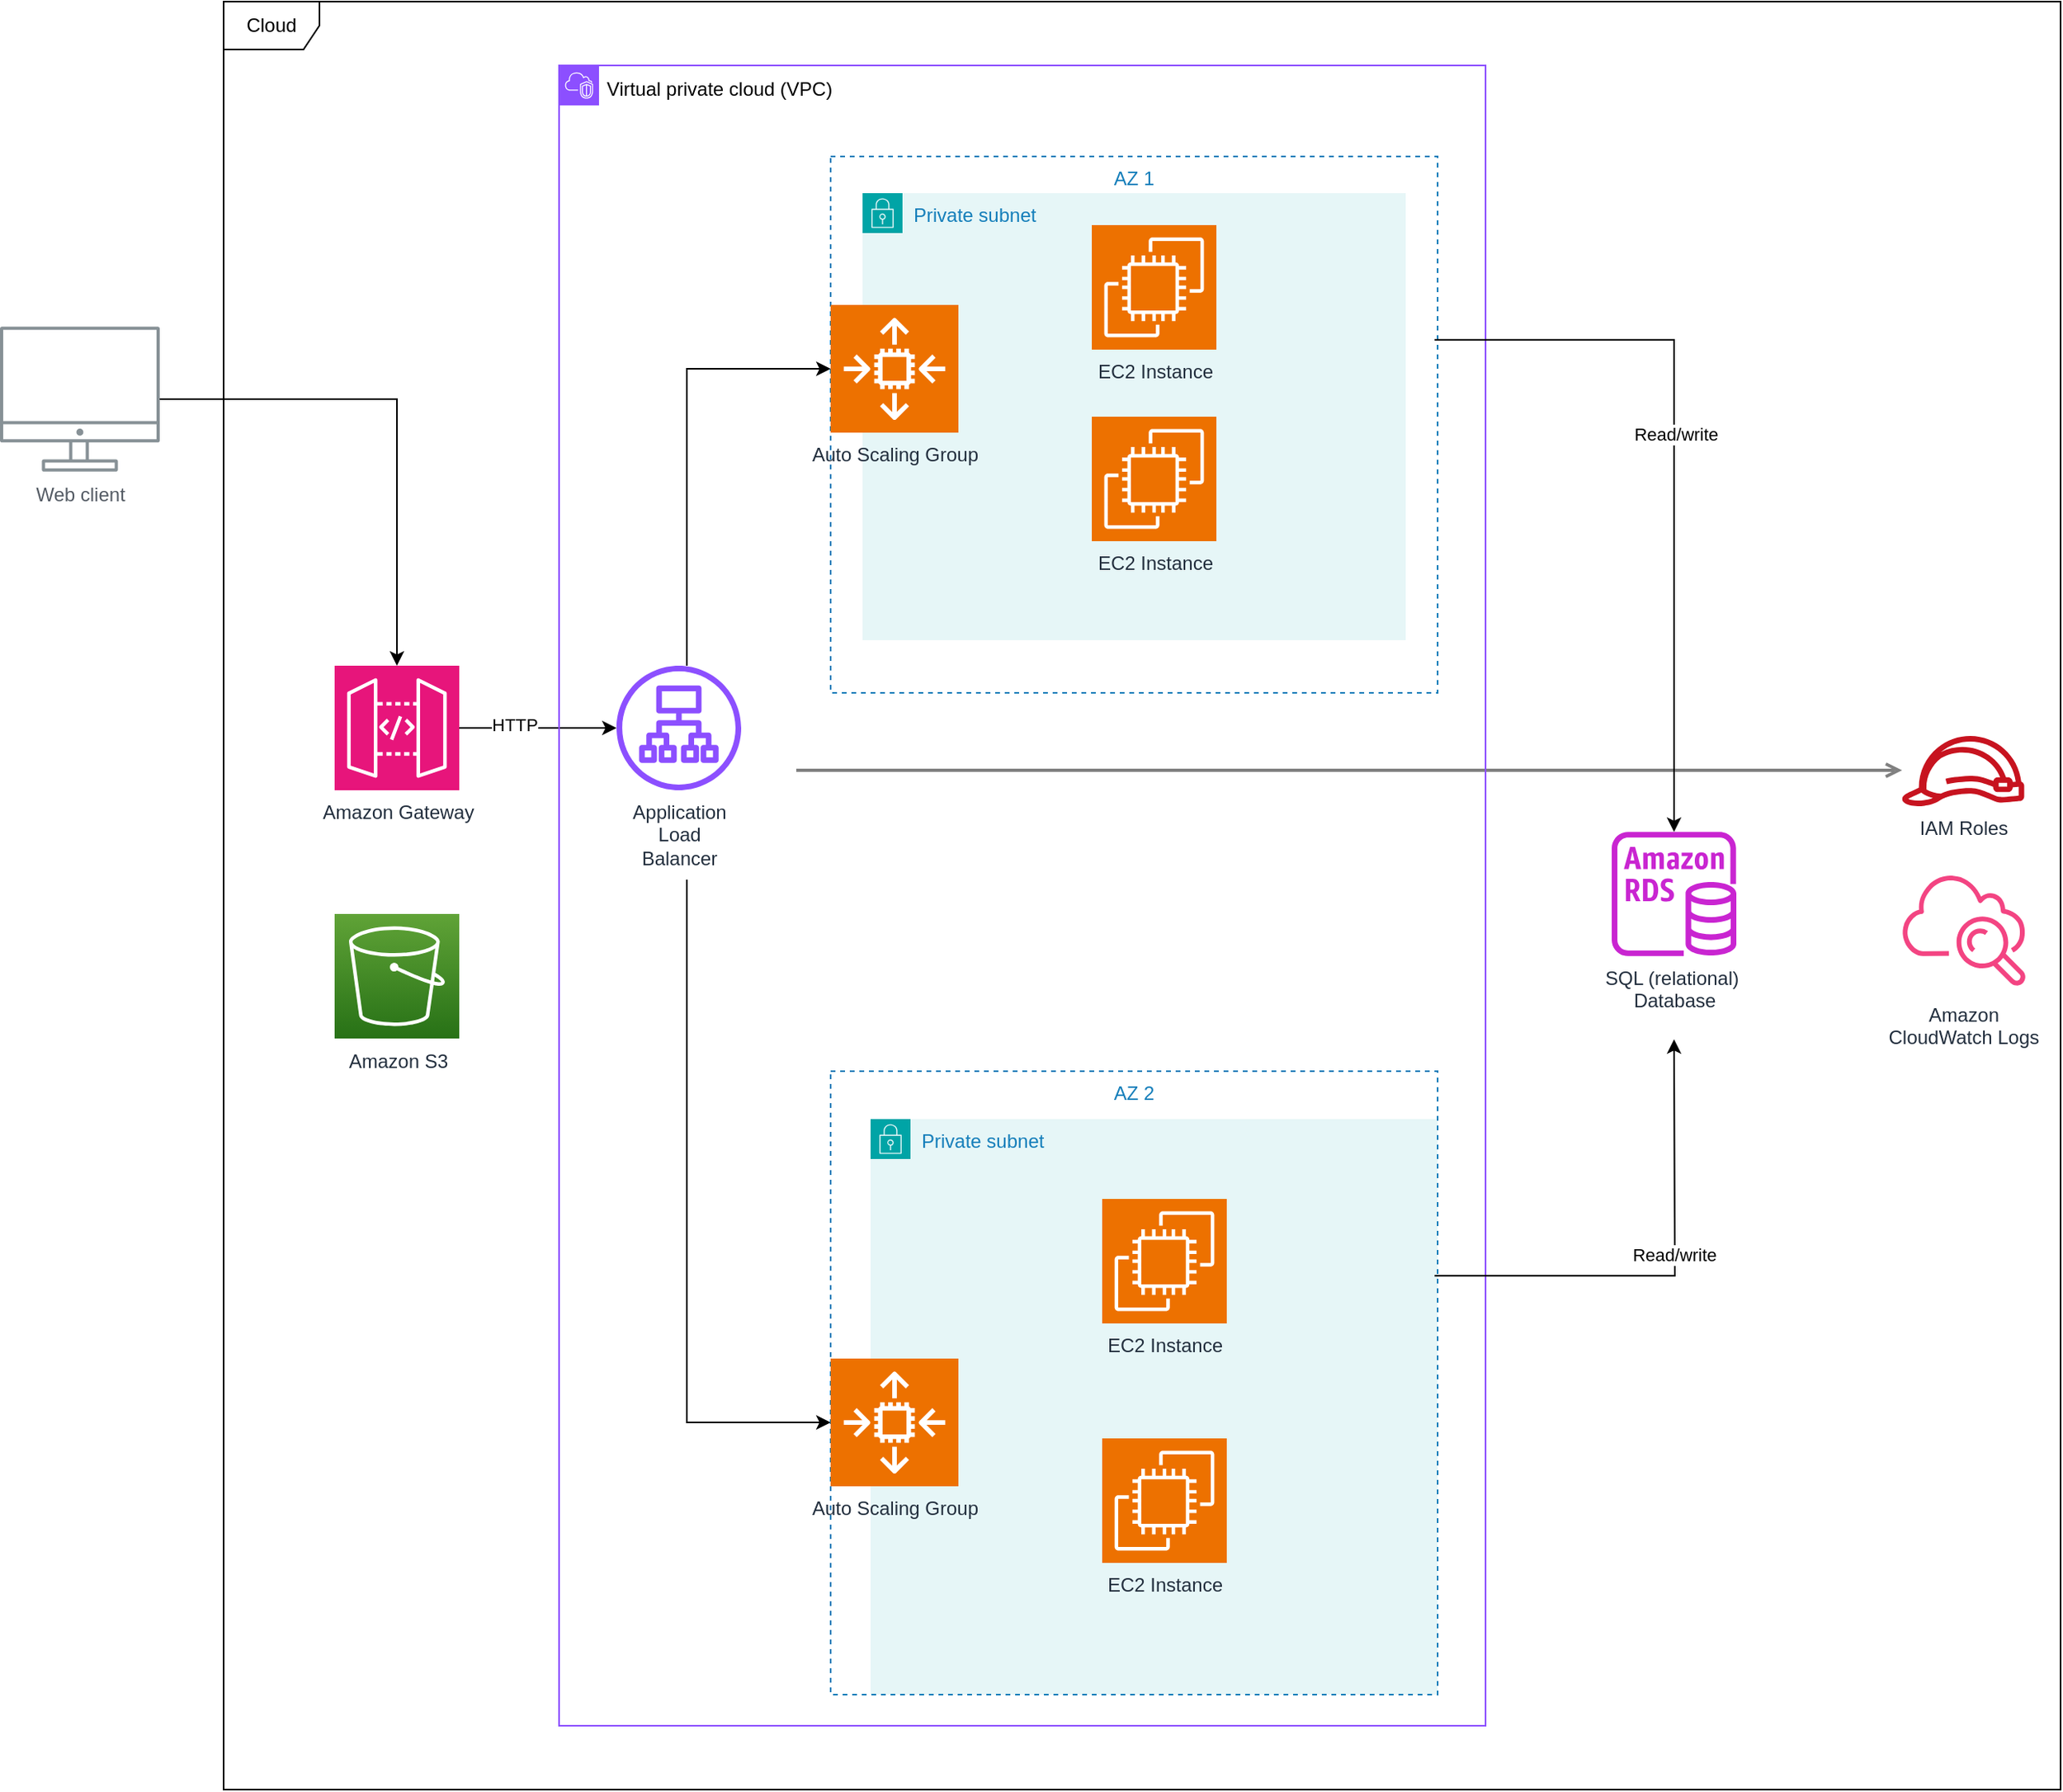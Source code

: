<mxfile version="26.2.4">
  <diagram id="Ht1M8jgEwFfnCIfOTk4-" name="Page-1">
    <mxGraphModel dx="948" dy="1559" grid="1" gridSize="10" guides="1" tooltips="1" connect="1" arrows="1" fold="1" page="1" pageScale="1" pageWidth="1169" pageHeight="827" math="0" shadow="0">
      <root>
        <mxCell id="0" />
        <mxCell id="1" parent="0" />
        <mxCell id="kDhm5F_IAfh_UompYrQ_-14" value="AZ 1" style="fillColor=none;strokeColor=#147EBA;dashed=1;verticalAlign=top;fontStyle=0;fontColor=#147EBA;whiteSpace=wrap;html=1;" parent="1" vertex="1">
          <mxGeometry x="680" y="17" width="380" height="336" as="geometry" />
        </mxCell>
        <mxCell id="UEzPUAAOIrF-is8g5C7q-135" style="edgeStyle=orthogonalEdgeStyle;rounded=0;orthogonalLoop=1;jettySize=auto;html=1;startArrow=none;startFill=0;endArrow=open;endFill=0;strokeWidth=2;strokeColor=#808080;" parent="1" target="UEzPUAAOIrF-is8g5C7q-122" edge="1">
          <mxGeometry relative="1" as="geometry">
            <Array as="points">
              <mxPoint x="1230" y="402" />
            </Array>
            <mxPoint x="658.499" y="401.5" as="sourcePoint" />
          </mxGeometry>
        </mxCell>
        <mxCell id="kDhm5F_IAfh_UompYrQ_-10" style="edgeStyle=orthogonalEdgeStyle;rounded=0;orthogonalLoop=1;jettySize=auto;html=1;" parent="1" source="UEzPUAAOIrF-is8g5C7q-109" target="kDhm5F_IAfh_UompYrQ_-2" edge="1">
          <mxGeometry relative="1" as="geometry" />
        </mxCell>
        <mxCell id="UEzPUAAOIrF-is8g5C7q-109" value="Web client" style="outlineConnect=0;gradientColor=none;fontColor=#545B64;strokeColor=none;fillColor=#879196;dashed=0;verticalLabelPosition=bottom;verticalAlign=top;align=center;html=1;fontSize=12;fontStyle=0;aspect=fixed;shape=mxgraph.aws4.illustration_desktop;pointerEvents=1;labelBackgroundColor=#ffffff;" parent="1" vertex="1">
          <mxGeometry x="160" y="123.5" width="100" height="91" as="geometry" />
        </mxCell>
        <mxCell id="UEzPUAAOIrF-is8g5C7q-116" value="Amazon S3" style="outlineConnect=0;fontColor=#232F3E;gradientColor=#60A337;gradientDirection=north;fillColor=#277116;strokeColor=#ffffff;dashed=0;verticalLabelPosition=bottom;verticalAlign=top;align=center;html=1;fontSize=12;fontStyle=0;aspect=fixed;shape=mxgraph.aws4.resourceIcon;resIcon=mxgraph.aws4.s3;labelBackgroundColor=#ffffff;" parent="1" vertex="1">
          <mxGeometry x="369.5" y="491.5" width="78" height="78" as="geometry" />
        </mxCell>
        <mxCell id="UEzPUAAOIrF-is8g5C7q-122" value="IAM Roles" style="outlineConnect=0;fontColor=#232F3E;gradientColor=none;fillColor=#C7131F;strokeColor=none;dashed=0;verticalLabelPosition=bottom;verticalAlign=top;align=center;html=1;fontSize=12;fontStyle=0;aspect=fixed;pointerEvents=1;shape=mxgraph.aws4.role;labelBackgroundColor=#ffffff;" parent="1" vertex="1">
          <mxGeometry x="1350.0" y="380" width="78" height="44" as="geometry" />
        </mxCell>
        <mxCell id="UEzPUAAOIrF-is8g5C7q-123" value="Amazon&lt;br&gt;CloudWatch Logs&lt;br&gt;" style="outlineConnect=0;fontColor=#232F3E;gradientColor=none;gradientDirection=north;fillColor=#F34482;strokeColor=none;dashed=0;verticalLabelPosition=bottom;verticalAlign=top;align=center;html=1;fontSize=12;fontStyle=0;aspect=fixed;shape=mxgraph.aws4.cloudwatch;labelBackgroundColor=#ffffff;" parent="1" vertex="1">
          <mxGeometry x="1350.0" y="463" width="78" height="78" as="geometry" />
        </mxCell>
        <mxCell id="kDhm5F_IAfh_UompYrQ_-11" style="edgeStyle=orthogonalEdgeStyle;rounded=0;orthogonalLoop=1;jettySize=auto;html=1;" parent="1" source="kDhm5F_IAfh_UompYrQ_-2" target="kDhm5F_IAfh_UompYrQ_-5" edge="1">
          <mxGeometry relative="1" as="geometry" />
        </mxCell>
        <mxCell id="u08vJgaAmvAaUy4f1Lbe-10" value="HTTP" style="edgeLabel;html=1;align=center;verticalAlign=middle;resizable=0;points=[];" vertex="1" connectable="0" parent="kDhm5F_IAfh_UompYrQ_-11">
          <mxGeometry x="-0.32" y="2" relative="1" as="geometry">
            <mxPoint x="1" as="offset" />
          </mxGeometry>
        </mxCell>
        <mxCell id="kDhm5F_IAfh_UompYrQ_-2" value="Amazon Gateway" style="sketch=0;points=[[0,0,0],[0.25,0,0],[0.5,0,0],[0.75,0,0],[1,0,0],[0,1,0],[0.25,1,0],[0.5,1,0],[0.75,1,0],[1,1,0],[0,0.25,0],[0,0.5,0],[0,0.75,0],[1,0.25,0],[1,0.5,0],[1,0.75,0]];outlineConnect=0;fontColor=#232F3E;fillColor=#E7157B;strokeColor=#ffffff;dashed=0;verticalLabelPosition=bottom;verticalAlign=top;align=center;html=1;fontSize=12;fontStyle=0;aspect=fixed;shape=mxgraph.aws4.resourceIcon;resIcon=mxgraph.aws4.api_gateway;" parent="1" vertex="1">
          <mxGeometry x="369.5" y="336" width="78" height="78" as="geometry" />
        </mxCell>
        <mxCell id="kDhm5F_IAfh_UompYrQ_-3" value="" style="points=[[0,0],[0.25,0],[0.5,0],[0.75,0],[1,0],[1,0.25],[1,0.5],[1,0.75],[1,1],[0.75,1],[0.5,1],[0.25,1],[0,1],[0,0.75],[0,0.5],[0,0.25]];outlineConnect=0;gradientColor=none;html=1;whiteSpace=wrap;fontSize=12;fontStyle=0;container=1;pointerEvents=0;collapsible=0;recursiveResize=0;shape=mxgraph.aws4.group;grIcon=mxgraph.aws4.group_vpc2;strokeColor=#8C4FFF;fillColor=none;verticalAlign=top;align=left;spacingLeft=30;fontColor=#AAB7B8;dashed=0;" parent="1" vertex="1">
          <mxGeometry x="510" y="-40" width="580" height="1040" as="geometry" />
        </mxCell>
        <mxCell id="kDhm5F_IAfh_UompYrQ_-4" value="Virtual private cloud (VPC)" style="text;html=1;align=center;verticalAlign=middle;resizable=0;points=[];autosize=1;strokeColor=none;fillColor=none;" parent="kDhm5F_IAfh_UompYrQ_-3" vertex="1">
          <mxGeometry x="20" width="160" height="30" as="geometry" />
        </mxCell>
        <mxCell id="kDhm5F_IAfh_UompYrQ_-5" value="Application &lt;br&gt;Load &lt;br&gt;Balancer" style="sketch=0;outlineConnect=0;fontColor=#232F3E;gradientColor=none;fillColor=#8C4FFF;strokeColor=none;dashed=0;verticalLabelPosition=bottom;verticalAlign=top;align=center;html=1;fontSize=12;fontStyle=0;aspect=fixed;pointerEvents=1;shape=mxgraph.aws4.application_load_balancer;" parent="kDhm5F_IAfh_UompYrQ_-3" vertex="1">
          <mxGeometry x="36" y="376" width="78" height="78" as="geometry" />
        </mxCell>
        <mxCell id="kDhm5F_IAfh_UompYrQ_-9" value="Cloud" style="shape=umlFrame;whiteSpace=wrap;html=1;pointerEvents=0;" parent="1" vertex="1">
          <mxGeometry x="300" y="-80" width="1150" height="1120" as="geometry" />
        </mxCell>
        <mxCell id="kDhm5F_IAfh_UompYrQ_-16" value="Private subnet" style="points=[[0,0],[0.25,0],[0.5,0],[0.75,0],[1,0],[1,0.25],[1,0.5],[1,0.75],[1,1],[0.75,1],[0.5,1],[0.25,1],[0,1],[0,0.75],[0,0.5],[0,0.25]];outlineConnect=0;gradientColor=none;html=1;whiteSpace=wrap;fontSize=12;fontStyle=0;container=1;pointerEvents=0;collapsible=0;recursiveResize=0;shape=mxgraph.aws4.group;grIcon=mxgraph.aws4.group_security_group;grStroke=0;strokeColor=#00A4A6;fillColor=#E6F6F7;verticalAlign=top;align=left;spacingLeft=30;fontColor=#147EBA;dashed=0;" parent="1" vertex="1">
          <mxGeometry x="700" y="40" width="340" height="280" as="geometry" />
        </mxCell>
        <mxCell id="u08vJgaAmvAaUy4f1Lbe-3" value="EC2 Instance" style="sketch=0;points=[[0,0,0],[0.25,0,0],[0.5,0,0],[0.75,0,0],[1,0,0],[0,1,0],[0.25,1,0],[0.5,1,0],[0.75,1,0],[1,1,0],[0,0.25,0],[0,0.5,0],[0,0.75,0],[1,0.25,0],[1,0.5,0],[1,0.75,0]];outlineConnect=0;fontColor=#232F3E;fillColor=#ED7100;strokeColor=#ffffff;dashed=0;verticalLabelPosition=bottom;verticalAlign=top;align=center;html=1;fontSize=12;fontStyle=0;aspect=fixed;shape=mxgraph.aws4.resourceIcon;resIcon=mxgraph.aws4.ec2;" vertex="1" parent="kDhm5F_IAfh_UompYrQ_-16">
          <mxGeometry x="143.5" y="140" width="78" height="78" as="geometry" />
        </mxCell>
        <mxCell id="kDhm5F_IAfh_UompYrQ_-20" value="EC2 Instance" style="sketch=0;points=[[0,0,0],[0.25,0,0],[0.5,0,0],[0.75,0,0],[1,0,0],[0,1,0],[0.25,1,0],[0.5,1,0],[0.75,1,0],[1,1,0],[0,0.25,0],[0,0.5,0],[0,0.75,0],[1,0.25,0],[1,0.5,0],[1,0.75,0]];outlineConnect=0;fontColor=#232F3E;fillColor=#ED7100;strokeColor=#ffffff;dashed=0;verticalLabelPosition=bottom;verticalAlign=top;align=center;html=1;fontSize=12;fontStyle=0;aspect=fixed;shape=mxgraph.aws4.resourceIcon;resIcon=mxgraph.aws4.ec2;" parent="kDhm5F_IAfh_UompYrQ_-16" vertex="1">
          <mxGeometry x="143.5" y="20" width="78" height="78" as="geometry" />
        </mxCell>
        <mxCell id="kDhm5F_IAfh_UompYrQ_-17" value="Private subnet" style="points=[[0,0],[0.25,0],[0.5,0],[0.75,0],[1,0],[1,0.25],[1,0.5],[1,0.75],[1,1],[0.75,1],[0.5,1],[0.25,1],[0,1],[0,0.75],[0,0.5],[0,0.25]];outlineConnect=0;gradientColor=none;html=1;whiteSpace=wrap;fontSize=12;fontStyle=0;container=1;pointerEvents=0;collapsible=0;recursiveResize=0;shape=mxgraph.aws4.group;grIcon=mxgraph.aws4.group_security_group;grStroke=0;strokeColor=#00A4A6;fillColor=#E6F6F7;verticalAlign=top;align=left;spacingLeft=30;fontColor=#147EBA;dashed=0;" parent="1" vertex="1">
          <mxGeometry x="705" y="620" width="355" height="360.5" as="geometry" />
        </mxCell>
        <mxCell id="kDhm5F_IAfh_UompYrQ_-15" value="AZ 2" style="fillColor=none;strokeColor=#147EBA;dashed=1;verticalAlign=top;fontStyle=0;fontColor=#147EBA;whiteSpace=wrap;html=1;" parent="kDhm5F_IAfh_UompYrQ_-17" vertex="1">
          <mxGeometry x="-25" y="-30" width="380" height="390.5" as="geometry" />
        </mxCell>
        <mxCell id="kDhm5F_IAfh_UompYrQ_-21" value="EC2 Instance" style="sketch=0;points=[[0,0,0],[0.25,0,0],[0.5,0,0],[0.75,0,0],[1,0,0],[0,1,0],[0.25,1,0],[0.5,1,0],[0.75,1,0],[1,1,0],[0,0.25,0],[0,0.5,0],[0,0.75,0],[1,0.25,0],[1,0.5,0],[1,0.75,0]];outlineConnect=0;fontColor=#232F3E;fillColor=#ED7100;strokeColor=#ffffff;dashed=0;verticalLabelPosition=bottom;verticalAlign=top;align=center;html=1;fontSize=12;fontStyle=0;aspect=fixed;shape=mxgraph.aws4.resourceIcon;resIcon=mxgraph.aws4.ec2;" parent="kDhm5F_IAfh_UompYrQ_-17" vertex="1">
          <mxGeometry x="145" y="50" width="78" height="78" as="geometry" />
        </mxCell>
        <mxCell id="u08vJgaAmvAaUy4f1Lbe-6" value="Auto Scaling Group" style="sketch=0;points=[[0,0,0],[0.25,0,0],[0.5,0,0],[0.75,0,0],[1,0,0],[0,1,0],[0.25,1,0],[0.5,1,0],[0.75,1,0],[1,1,0],[0,0.25,0],[0,0.5,0],[0,0.75,0],[1,0.25,0],[1,0.5,0],[1,0.75,0]];outlineConnect=0;fontColor=#232F3E;fillColor=#ED7100;strokeColor=#ffffff;dashed=0;verticalLabelPosition=bottom;verticalAlign=top;align=center;html=1;fontSize=12;fontStyle=0;aspect=fixed;shape=mxgraph.aws4.resourceIcon;resIcon=mxgraph.aws4.auto_scaling2;" vertex="1" parent="kDhm5F_IAfh_UompYrQ_-17">
          <mxGeometry x="-25" y="150" width="80" height="80" as="geometry" />
        </mxCell>
        <mxCell id="u08vJgaAmvAaUy4f1Lbe-8" value="EC2 Instance" style="sketch=0;points=[[0,0,0],[0.25,0,0],[0.5,0,0],[0.75,0,0],[1,0,0],[0,1,0],[0.25,1,0],[0.5,1,0],[0.75,1,0],[1,1,0],[0,0.25,0],[0,0.5,0],[0,0.75,0],[1,0.25,0],[1,0.5,0],[1,0.75,0]];outlineConnect=0;fontColor=#232F3E;fillColor=#ED7100;strokeColor=#ffffff;dashed=0;verticalLabelPosition=bottom;verticalAlign=top;align=center;html=1;fontSize=12;fontStyle=0;aspect=fixed;shape=mxgraph.aws4.resourceIcon;resIcon=mxgraph.aws4.ec2;" vertex="1" parent="kDhm5F_IAfh_UompYrQ_-17">
          <mxGeometry x="145" y="200" width="78" height="78" as="geometry" />
        </mxCell>
        <mxCell id="MXB7GD_yDcB5z2myqqjR-4" style="edgeStyle=orthogonalEdgeStyle;rounded=0;orthogonalLoop=1;jettySize=auto;html=1;exitX=0.995;exitY=0.342;exitDx=0;exitDy=0;exitPerimeter=0;" parent="1" source="kDhm5F_IAfh_UompYrQ_-14" target="MXB7GD_yDcB5z2myqqjR-3" edge="1">
          <mxGeometry relative="1" as="geometry">
            <mxPoint x="1110" y="133" as="sourcePoint" />
          </mxGeometry>
        </mxCell>
        <mxCell id="MXB7GD_yDcB5z2myqqjR-6" value="Read/write" style="edgeLabel;html=1;align=center;verticalAlign=middle;resizable=0;points=[];" parent="MXB7GD_yDcB5z2myqqjR-4" vertex="1" connectable="0">
          <mxGeometry x="-0.088" y="1" relative="1" as="geometry">
            <mxPoint as="offset" />
          </mxGeometry>
        </mxCell>
        <mxCell id="MXB7GD_yDcB5z2myqqjR-3" value="SQL (relational)&amp;nbsp;&lt;br&gt;Database" style="sketch=0;outlineConnect=0;fontColor=#232F3E;gradientColor=none;fillColor=#C925D1;strokeColor=none;dashed=0;verticalLabelPosition=bottom;verticalAlign=top;align=center;html=1;fontSize=12;fontStyle=0;aspect=fixed;pointerEvents=1;shape=mxgraph.aws4.rds_instance;" parent="1" vertex="1">
          <mxGeometry x="1169" y="440" width="78" height="78" as="geometry" />
        </mxCell>
        <mxCell id="MXB7GD_yDcB5z2myqqjR-5" style="edgeStyle=orthogonalEdgeStyle;rounded=0;orthogonalLoop=1;jettySize=auto;html=1;exitX=0.995;exitY=0.328;exitDx=0;exitDy=0;exitPerimeter=0;" parent="1" source="kDhm5F_IAfh_UompYrQ_-15" edge="1">
          <mxGeometry relative="1" as="geometry">
            <mxPoint x="1208" y="570" as="targetPoint" />
          </mxGeometry>
        </mxCell>
        <mxCell id="MXB7GD_yDcB5z2myqqjR-7" value="Read/write" style="edgeLabel;html=1;align=center;verticalAlign=middle;resizable=0;points=[];" parent="MXB7GD_yDcB5z2myqqjR-5" vertex="1" connectable="0">
          <mxGeometry x="0.094" y="1" relative="1" as="geometry">
            <mxPoint as="offset" />
          </mxGeometry>
        </mxCell>
        <mxCell id="u08vJgaAmvAaUy4f1Lbe-1" value="Auto Scaling Group" style="sketch=0;points=[[0,0,0],[0.25,0,0],[0.5,0,0],[0.75,0,0],[1,0,0],[0,1,0],[0.25,1,0],[0.5,1,0],[0.75,1,0],[1,1,0],[0,0.25,0],[0,0.5,0],[0,0.75,0],[1,0.25,0],[1,0.5,0],[1,0.75,0]];outlineConnect=0;fontColor=#232F3E;fillColor=#ED7100;strokeColor=#ffffff;dashed=0;verticalLabelPosition=bottom;verticalAlign=top;align=center;html=1;fontSize=12;fontStyle=0;aspect=fixed;shape=mxgraph.aws4.resourceIcon;resIcon=mxgraph.aws4.auto_scaling2;" vertex="1" parent="1">
          <mxGeometry x="680" y="110" width="80" height="80" as="geometry" />
        </mxCell>
        <mxCell id="u08vJgaAmvAaUy4f1Lbe-5" style="edgeStyle=orthogonalEdgeStyle;rounded=0;orthogonalLoop=1;jettySize=auto;html=1;entryX=0;entryY=0.5;entryDx=0;entryDy=0;entryPerimeter=0;" edge="1" parent="1" source="kDhm5F_IAfh_UompYrQ_-5" target="u08vJgaAmvAaUy4f1Lbe-1">
          <mxGeometry relative="1" as="geometry">
            <Array as="points">
              <mxPoint x="590" y="150" />
            </Array>
          </mxGeometry>
        </mxCell>
        <mxCell id="u08vJgaAmvAaUy4f1Lbe-7" style="edgeStyle=orthogonalEdgeStyle;rounded=0;orthogonalLoop=1;jettySize=auto;html=1;entryX=0;entryY=0.5;entryDx=0;entryDy=0;entryPerimeter=0;" edge="1" parent="1" target="u08vJgaAmvAaUy4f1Lbe-6">
          <mxGeometry relative="1" as="geometry">
            <mxPoint x="590" y="470" as="sourcePoint" />
            <Array as="points">
              <mxPoint x="590" y="810" />
            </Array>
          </mxGeometry>
        </mxCell>
      </root>
    </mxGraphModel>
  </diagram>
</mxfile>
